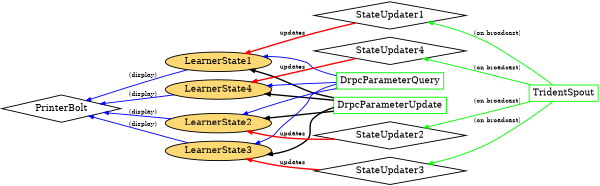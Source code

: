 
 digraph G {
 size ="4,4";
 edge [color= blue];
 //rankdir=LR;
 rankdir=RL;
 DrpcParameterUpdate-> LearnerState1[label="", penwidth=3, color= black];
DrpcParameterUpdate-> LearnerState2[label="", penwidth=3,  color= black];
DrpcParameterUpdate-> LearnerState3[label="", penwidth=3,  color= black];
DrpcParameterUpdate-> LearnerState4[label="", penwidth=3,  color= black];

DrpcParameterQuery-> LearnerState1[label="", penwidth=2];
DrpcParameterQuery-> LearnerState2[label="", penwidth=2];
DrpcParameterQuery-> LearnerState3[label="", penwidth=2];
DrpcParameterQuery-> LearnerState4[label="", penwidth=2];

 TridentSpout -> StateUpdater1[label="(on broadcast)", penwidth=2,  color= green];
 TridentSpout -> StateUpdater2[label="(on broadcast)", penwidth=2, color= green];
 TridentSpout -> StateUpdater3[label="(on broadcast)", penwidth=2,  color= green];
 TridentSpout -> StateUpdater4[label="(on broadcast)", penwidth=2,  color= green];

 StateUpdater1->LearnerState1[label="updates", penwidth=3, color= red];
 StateUpdater2->LearnerState2[label="updates", penwidth=3, color= red];
 StateUpdater3->LearnerState3[label="updates", penwidth=3, color= red];
 StateUpdater4->LearnerState4[label="updates", penwidth=3, color= red];


LearnerState1->PrinterBolt[label="(display)", penwidth=2];
LearnerState2->PrinterBolt[label="(display)", penwidth=2];
LearnerState3->PrinterBolt[label="(display)", penwidth=2];
LearnerState4->PrinterBolt[label="(display)", penwidth=2];


TridentSpout[shape=box, color=green, penwidth=2, fontsize = 20];
DrpcParameterQuery[shape=box, color=green, penwidth=2, fontsize = 20];
DrpcParameterUpdate[shape=box, color=green, penwidth=2, fontsize = 20];

PrinterBolt[shape=diamond, penwidth=2, fontsize = 20];
StateUpdater1[shape=diamond, penwidth=2, fontsize = 20];
StateUpdater2[shape=diamond, penwidth=2, fontsize = 20];
StateUpdater3[shape=diamond, penwidth=2, fontsize = 20];
StateUpdater4[shape=diamond, penwidth=2, fontsize = 20];

LearnerState1[style=filled,fillcolor="#FCD975", penwidth=2, fontsize = 20];
LearnerState2[style=filled,fillcolor="#FCD975", penwidth=2, fontsize = 20];
LearnerState3[style=filled,fillcolor="#FCD975", penwidth=2, fontsize = 20];
LearnerState4[style=filled,fillcolor="#FCD975", penwidth=2, fontsize = 20];

 }